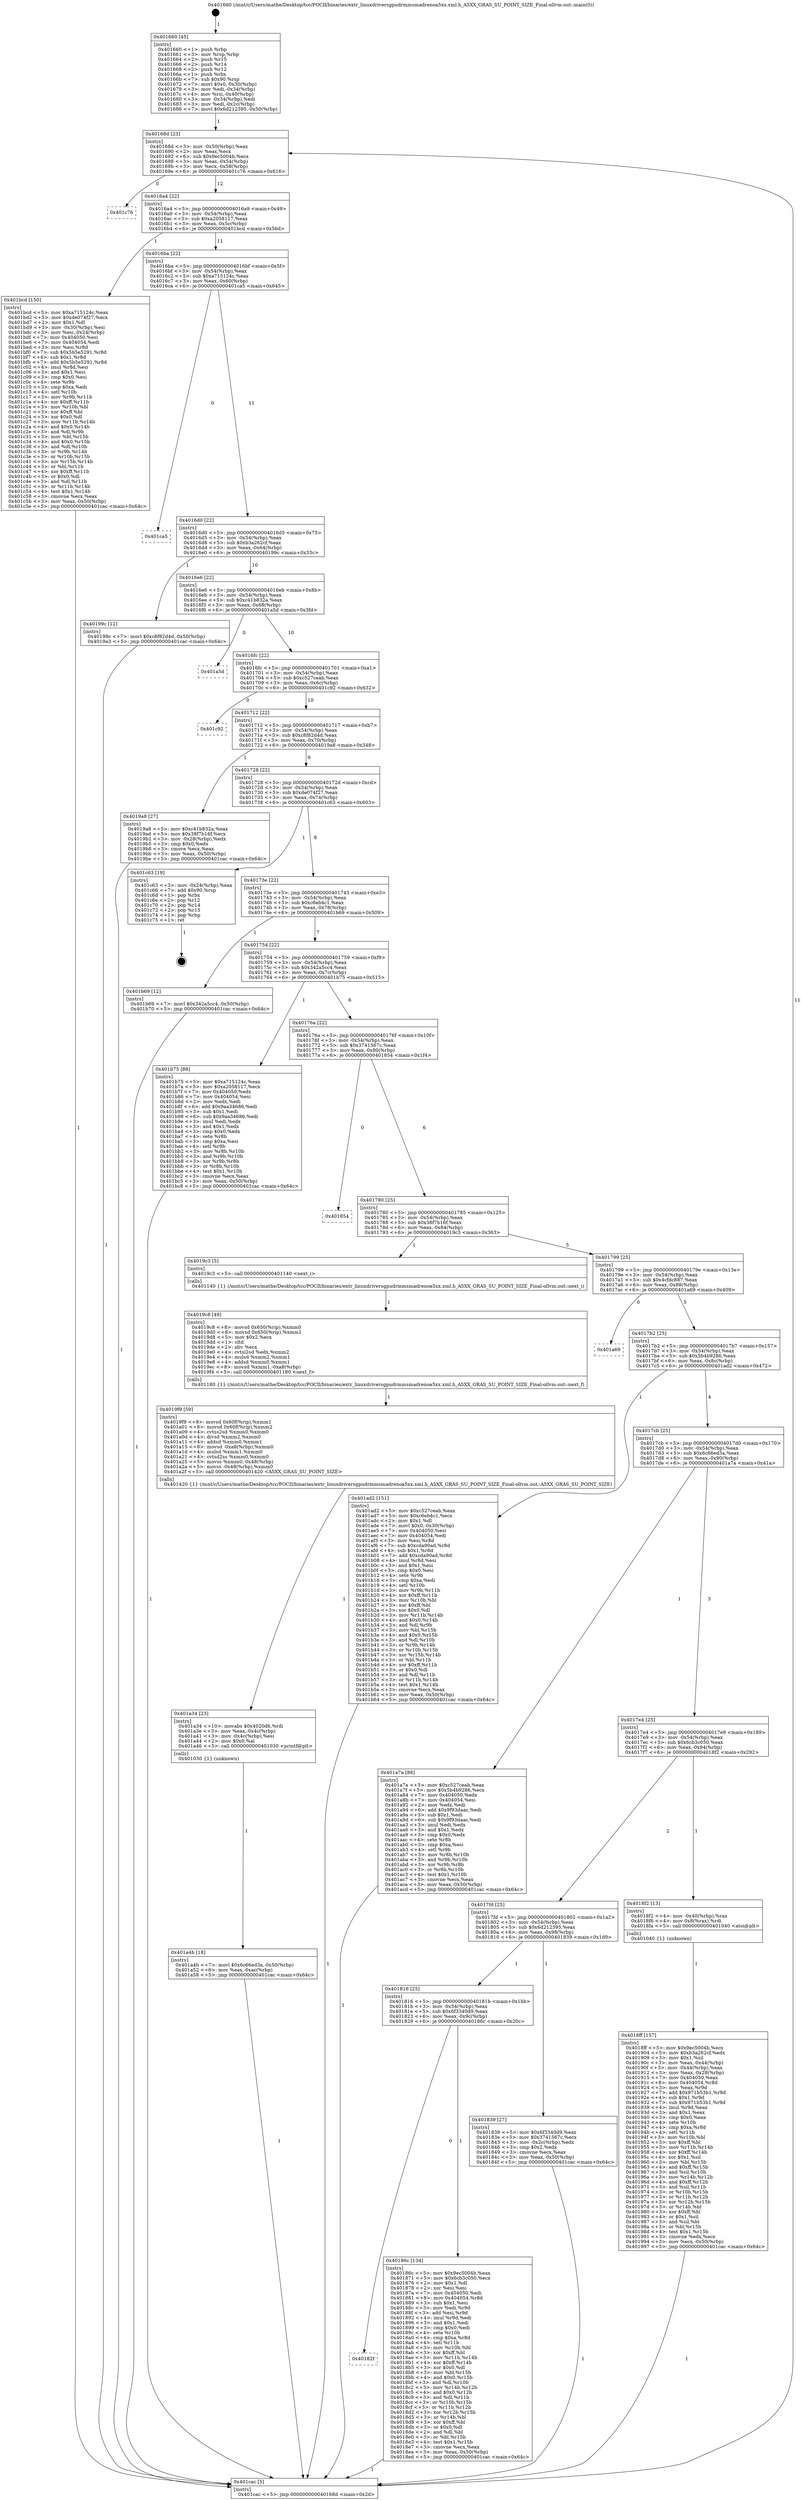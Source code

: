 digraph "0x401660" {
  label = "0x401660 (/mnt/c/Users/mathe/Desktop/tcc/POCII/binaries/extr_linuxdriversgpudrmmsmadrenoa5xx.xml.h_A5XX_GRAS_SU_POINT_SIZE_Final-ollvm.out::main(0))"
  labelloc = "t"
  node[shape=record]

  Entry [label="",width=0.3,height=0.3,shape=circle,fillcolor=black,style=filled]
  "0x40168d" [label="{
     0x40168d [23]\l
     | [instrs]\l
     &nbsp;&nbsp;0x40168d \<+3\>: mov -0x50(%rbp),%eax\l
     &nbsp;&nbsp;0x401690 \<+2\>: mov %eax,%ecx\l
     &nbsp;&nbsp;0x401692 \<+6\>: sub $0x9ec5004b,%ecx\l
     &nbsp;&nbsp;0x401698 \<+3\>: mov %eax,-0x54(%rbp)\l
     &nbsp;&nbsp;0x40169b \<+3\>: mov %ecx,-0x58(%rbp)\l
     &nbsp;&nbsp;0x40169e \<+6\>: je 0000000000401c76 \<main+0x616\>\l
  }"]
  "0x401c76" [label="{
     0x401c76\l
  }", style=dashed]
  "0x4016a4" [label="{
     0x4016a4 [22]\l
     | [instrs]\l
     &nbsp;&nbsp;0x4016a4 \<+5\>: jmp 00000000004016a9 \<main+0x49\>\l
     &nbsp;&nbsp;0x4016a9 \<+3\>: mov -0x54(%rbp),%eax\l
     &nbsp;&nbsp;0x4016ac \<+5\>: sub $0xa2058117,%eax\l
     &nbsp;&nbsp;0x4016b1 \<+3\>: mov %eax,-0x5c(%rbp)\l
     &nbsp;&nbsp;0x4016b4 \<+6\>: je 0000000000401bcd \<main+0x56d\>\l
  }"]
  Exit [label="",width=0.3,height=0.3,shape=circle,fillcolor=black,style=filled,peripheries=2]
  "0x401bcd" [label="{
     0x401bcd [150]\l
     | [instrs]\l
     &nbsp;&nbsp;0x401bcd \<+5\>: mov $0xa715124c,%eax\l
     &nbsp;&nbsp;0x401bd2 \<+5\>: mov $0xde074f27,%ecx\l
     &nbsp;&nbsp;0x401bd7 \<+2\>: mov $0x1,%dl\l
     &nbsp;&nbsp;0x401bd9 \<+3\>: mov -0x30(%rbp),%esi\l
     &nbsp;&nbsp;0x401bdc \<+3\>: mov %esi,-0x24(%rbp)\l
     &nbsp;&nbsp;0x401bdf \<+7\>: mov 0x404050,%esi\l
     &nbsp;&nbsp;0x401be6 \<+7\>: mov 0x404054,%edi\l
     &nbsp;&nbsp;0x401bed \<+3\>: mov %esi,%r8d\l
     &nbsp;&nbsp;0x401bf0 \<+7\>: sub $0x5b5e5291,%r8d\l
     &nbsp;&nbsp;0x401bf7 \<+4\>: sub $0x1,%r8d\l
     &nbsp;&nbsp;0x401bfb \<+7\>: add $0x5b5e5291,%r8d\l
     &nbsp;&nbsp;0x401c02 \<+4\>: imul %r8d,%esi\l
     &nbsp;&nbsp;0x401c06 \<+3\>: and $0x1,%esi\l
     &nbsp;&nbsp;0x401c09 \<+3\>: cmp $0x0,%esi\l
     &nbsp;&nbsp;0x401c0c \<+4\>: sete %r9b\l
     &nbsp;&nbsp;0x401c10 \<+3\>: cmp $0xa,%edi\l
     &nbsp;&nbsp;0x401c13 \<+4\>: setl %r10b\l
     &nbsp;&nbsp;0x401c17 \<+3\>: mov %r9b,%r11b\l
     &nbsp;&nbsp;0x401c1a \<+4\>: xor $0xff,%r11b\l
     &nbsp;&nbsp;0x401c1e \<+3\>: mov %r10b,%bl\l
     &nbsp;&nbsp;0x401c21 \<+3\>: xor $0xff,%bl\l
     &nbsp;&nbsp;0x401c24 \<+3\>: xor $0x0,%dl\l
     &nbsp;&nbsp;0x401c27 \<+3\>: mov %r11b,%r14b\l
     &nbsp;&nbsp;0x401c2a \<+4\>: and $0x0,%r14b\l
     &nbsp;&nbsp;0x401c2e \<+3\>: and %dl,%r9b\l
     &nbsp;&nbsp;0x401c31 \<+3\>: mov %bl,%r15b\l
     &nbsp;&nbsp;0x401c34 \<+4\>: and $0x0,%r15b\l
     &nbsp;&nbsp;0x401c38 \<+3\>: and %dl,%r10b\l
     &nbsp;&nbsp;0x401c3b \<+3\>: or %r9b,%r14b\l
     &nbsp;&nbsp;0x401c3e \<+3\>: or %r10b,%r15b\l
     &nbsp;&nbsp;0x401c41 \<+3\>: xor %r15b,%r14b\l
     &nbsp;&nbsp;0x401c44 \<+3\>: or %bl,%r11b\l
     &nbsp;&nbsp;0x401c47 \<+4\>: xor $0xff,%r11b\l
     &nbsp;&nbsp;0x401c4b \<+3\>: or $0x0,%dl\l
     &nbsp;&nbsp;0x401c4e \<+3\>: and %dl,%r11b\l
     &nbsp;&nbsp;0x401c51 \<+3\>: or %r11b,%r14b\l
     &nbsp;&nbsp;0x401c54 \<+4\>: test $0x1,%r14b\l
     &nbsp;&nbsp;0x401c58 \<+3\>: cmovne %ecx,%eax\l
     &nbsp;&nbsp;0x401c5b \<+3\>: mov %eax,-0x50(%rbp)\l
     &nbsp;&nbsp;0x401c5e \<+5\>: jmp 0000000000401cac \<main+0x64c\>\l
  }"]
  "0x4016ba" [label="{
     0x4016ba [22]\l
     | [instrs]\l
     &nbsp;&nbsp;0x4016ba \<+5\>: jmp 00000000004016bf \<main+0x5f\>\l
     &nbsp;&nbsp;0x4016bf \<+3\>: mov -0x54(%rbp),%eax\l
     &nbsp;&nbsp;0x4016c2 \<+5\>: sub $0xa715124c,%eax\l
     &nbsp;&nbsp;0x4016c7 \<+3\>: mov %eax,-0x60(%rbp)\l
     &nbsp;&nbsp;0x4016ca \<+6\>: je 0000000000401ca5 \<main+0x645\>\l
  }"]
  "0x401a4b" [label="{
     0x401a4b [18]\l
     | [instrs]\l
     &nbsp;&nbsp;0x401a4b \<+7\>: movl $0x6c66ed3a,-0x50(%rbp)\l
     &nbsp;&nbsp;0x401a52 \<+6\>: mov %eax,-0xac(%rbp)\l
     &nbsp;&nbsp;0x401a58 \<+5\>: jmp 0000000000401cac \<main+0x64c\>\l
  }"]
  "0x401ca5" [label="{
     0x401ca5\l
  }", style=dashed]
  "0x4016d0" [label="{
     0x4016d0 [22]\l
     | [instrs]\l
     &nbsp;&nbsp;0x4016d0 \<+5\>: jmp 00000000004016d5 \<main+0x75\>\l
     &nbsp;&nbsp;0x4016d5 \<+3\>: mov -0x54(%rbp),%eax\l
     &nbsp;&nbsp;0x4016d8 \<+5\>: sub $0xb3a262cf,%eax\l
     &nbsp;&nbsp;0x4016dd \<+3\>: mov %eax,-0x64(%rbp)\l
     &nbsp;&nbsp;0x4016e0 \<+6\>: je 000000000040199c \<main+0x33c\>\l
  }"]
  "0x401a34" [label="{
     0x401a34 [23]\l
     | [instrs]\l
     &nbsp;&nbsp;0x401a34 \<+10\>: movabs $0x4020d6,%rdi\l
     &nbsp;&nbsp;0x401a3e \<+3\>: mov %eax,-0x4c(%rbp)\l
     &nbsp;&nbsp;0x401a41 \<+3\>: mov -0x4c(%rbp),%esi\l
     &nbsp;&nbsp;0x401a44 \<+2\>: mov $0x0,%al\l
     &nbsp;&nbsp;0x401a46 \<+5\>: call 0000000000401030 \<printf@plt\>\l
     | [calls]\l
     &nbsp;&nbsp;0x401030 \{1\} (unknown)\l
  }"]
  "0x40199c" [label="{
     0x40199c [12]\l
     | [instrs]\l
     &nbsp;&nbsp;0x40199c \<+7\>: movl $0xc8f82d4d,-0x50(%rbp)\l
     &nbsp;&nbsp;0x4019a3 \<+5\>: jmp 0000000000401cac \<main+0x64c\>\l
  }"]
  "0x4016e6" [label="{
     0x4016e6 [22]\l
     | [instrs]\l
     &nbsp;&nbsp;0x4016e6 \<+5\>: jmp 00000000004016eb \<main+0x8b\>\l
     &nbsp;&nbsp;0x4016eb \<+3\>: mov -0x54(%rbp),%eax\l
     &nbsp;&nbsp;0x4016ee \<+5\>: sub $0xc41b832a,%eax\l
     &nbsp;&nbsp;0x4016f3 \<+3\>: mov %eax,-0x68(%rbp)\l
     &nbsp;&nbsp;0x4016f6 \<+6\>: je 0000000000401a5d \<main+0x3fd\>\l
  }"]
  "0x4019f9" [label="{
     0x4019f9 [59]\l
     | [instrs]\l
     &nbsp;&nbsp;0x4019f9 \<+8\>: movsd 0x60f(%rip),%xmm1\l
     &nbsp;&nbsp;0x401a01 \<+8\>: movsd 0x60f(%rip),%xmm2\l
     &nbsp;&nbsp;0x401a09 \<+4\>: cvtss2sd %xmm0,%xmm0\l
     &nbsp;&nbsp;0x401a0d \<+4\>: divsd %xmm2,%xmm0\l
     &nbsp;&nbsp;0x401a11 \<+4\>: addsd %xmm0,%xmm1\l
     &nbsp;&nbsp;0x401a15 \<+8\>: movsd -0xa8(%rbp),%xmm0\l
     &nbsp;&nbsp;0x401a1d \<+4\>: mulsd %xmm1,%xmm0\l
     &nbsp;&nbsp;0x401a21 \<+4\>: cvtsd2ss %xmm0,%xmm0\l
     &nbsp;&nbsp;0x401a25 \<+5\>: movss %xmm0,-0x48(%rbp)\l
     &nbsp;&nbsp;0x401a2a \<+5\>: movss -0x48(%rbp),%xmm0\l
     &nbsp;&nbsp;0x401a2f \<+5\>: call 0000000000401420 \<A5XX_GRAS_SU_POINT_SIZE\>\l
     | [calls]\l
     &nbsp;&nbsp;0x401420 \{1\} (/mnt/c/Users/mathe/Desktop/tcc/POCII/binaries/extr_linuxdriversgpudrmmsmadrenoa5xx.xml.h_A5XX_GRAS_SU_POINT_SIZE_Final-ollvm.out::A5XX_GRAS_SU_POINT_SIZE)\l
  }"]
  "0x401a5d" [label="{
     0x401a5d\l
  }", style=dashed]
  "0x4016fc" [label="{
     0x4016fc [22]\l
     | [instrs]\l
     &nbsp;&nbsp;0x4016fc \<+5\>: jmp 0000000000401701 \<main+0xa1\>\l
     &nbsp;&nbsp;0x401701 \<+3\>: mov -0x54(%rbp),%eax\l
     &nbsp;&nbsp;0x401704 \<+5\>: sub $0xc527ceab,%eax\l
     &nbsp;&nbsp;0x401709 \<+3\>: mov %eax,-0x6c(%rbp)\l
     &nbsp;&nbsp;0x40170c \<+6\>: je 0000000000401c92 \<main+0x632\>\l
  }"]
  "0x4019c8" [label="{
     0x4019c8 [49]\l
     | [instrs]\l
     &nbsp;&nbsp;0x4019c8 \<+8\>: movsd 0x650(%rip),%xmm0\l
     &nbsp;&nbsp;0x4019d0 \<+8\>: movsd 0x650(%rip),%xmm1\l
     &nbsp;&nbsp;0x4019d8 \<+5\>: mov $0x2,%ecx\l
     &nbsp;&nbsp;0x4019dd \<+1\>: cltd\l
     &nbsp;&nbsp;0x4019de \<+2\>: idiv %ecx\l
     &nbsp;&nbsp;0x4019e0 \<+4\>: cvtsi2sd %edx,%xmm2\l
     &nbsp;&nbsp;0x4019e4 \<+4\>: mulsd %xmm2,%xmm1\l
     &nbsp;&nbsp;0x4019e8 \<+4\>: addsd %xmm0,%xmm1\l
     &nbsp;&nbsp;0x4019ec \<+8\>: movsd %xmm1,-0xa8(%rbp)\l
     &nbsp;&nbsp;0x4019f4 \<+5\>: call 0000000000401180 \<next_f\>\l
     | [calls]\l
     &nbsp;&nbsp;0x401180 \{1\} (/mnt/c/Users/mathe/Desktop/tcc/POCII/binaries/extr_linuxdriversgpudrmmsmadrenoa5xx.xml.h_A5XX_GRAS_SU_POINT_SIZE_Final-ollvm.out::next_f)\l
  }"]
  "0x401c92" [label="{
     0x401c92\l
  }", style=dashed]
  "0x401712" [label="{
     0x401712 [22]\l
     | [instrs]\l
     &nbsp;&nbsp;0x401712 \<+5\>: jmp 0000000000401717 \<main+0xb7\>\l
     &nbsp;&nbsp;0x401717 \<+3\>: mov -0x54(%rbp),%eax\l
     &nbsp;&nbsp;0x40171a \<+5\>: sub $0xc8f82d4d,%eax\l
     &nbsp;&nbsp;0x40171f \<+3\>: mov %eax,-0x70(%rbp)\l
     &nbsp;&nbsp;0x401722 \<+6\>: je 00000000004019a8 \<main+0x348\>\l
  }"]
  "0x4018ff" [label="{
     0x4018ff [157]\l
     | [instrs]\l
     &nbsp;&nbsp;0x4018ff \<+5\>: mov $0x9ec5004b,%ecx\l
     &nbsp;&nbsp;0x401904 \<+5\>: mov $0xb3a262cf,%edx\l
     &nbsp;&nbsp;0x401909 \<+3\>: mov $0x1,%sil\l
     &nbsp;&nbsp;0x40190c \<+3\>: mov %eax,-0x44(%rbp)\l
     &nbsp;&nbsp;0x40190f \<+3\>: mov -0x44(%rbp),%eax\l
     &nbsp;&nbsp;0x401912 \<+3\>: mov %eax,-0x28(%rbp)\l
     &nbsp;&nbsp;0x401915 \<+7\>: mov 0x404050,%eax\l
     &nbsp;&nbsp;0x40191c \<+8\>: mov 0x404054,%r8d\l
     &nbsp;&nbsp;0x401924 \<+3\>: mov %eax,%r9d\l
     &nbsp;&nbsp;0x401927 \<+7\>: add $0x971b53b1,%r9d\l
     &nbsp;&nbsp;0x40192e \<+4\>: sub $0x1,%r9d\l
     &nbsp;&nbsp;0x401932 \<+7\>: sub $0x971b53b1,%r9d\l
     &nbsp;&nbsp;0x401939 \<+4\>: imul %r9d,%eax\l
     &nbsp;&nbsp;0x40193d \<+3\>: and $0x1,%eax\l
     &nbsp;&nbsp;0x401940 \<+3\>: cmp $0x0,%eax\l
     &nbsp;&nbsp;0x401943 \<+4\>: sete %r10b\l
     &nbsp;&nbsp;0x401947 \<+4\>: cmp $0xa,%r8d\l
     &nbsp;&nbsp;0x40194b \<+4\>: setl %r11b\l
     &nbsp;&nbsp;0x40194f \<+3\>: mov %r10b,%bl\l
     &nbsp;&nbsp;0x401952 \<+3\>: xor $0xff,%bl\l
     &nbsp;&nbsp;0x401955 \<+3\>: mov %r11b,%r14b\l
     &nbsp;&nbsp;0x401958 \<+4\>: xor $0xff,%r14b\l
     &nbsp;&nbsp;0x40195c \<+4\>: xor $0x1,%sil\l
     &nbsp;&nbsp;0x401960 \<+3\>: mov %bl,%r15b\l
     &nbsp;&nbsp;0x401963 \<+4\>: and $0xff,%r15b\l
     &nbsp;&nbsp;0x401967 \<+3\>: and %sil,%r10b\l
     &nbsp;&nbsp;0x40196a \<+3\>: mov %r14b,%r12b\l
     &nbsp;&nbsp;0x40196d \<+4\>: and $0xff,%r12b\l
     &nbsp;&nbsp;0x401971 \<+3\>: and %sil,%r11b\l
     &nbsp;&nbsp;0x401974 \<+3\>: or %r10b,%r15b\l
     &nbsp;&nbsp;0x401977 \<+3\>: or %r11b,%r12b\l
     &nbsp;&nbsp;0x40197a \<+3\>: xor %r12b,%r15b\l
     &nbsp;&nbsp;0x40197d \<+3\>: or %r14b,%bl\l
     &nbsp;&nbsp;0x401980 \<+3\>: xor $0xff,%bl\l
     &nbsp;&nbsp;0x401983 \<+4\>: or $0x1,%sil\l
     &nbsp;&nbsp;0x401987 \<+3\>: and %sil,%bl\l
     &nbsp;&nbsp;0x40198a \<+3\>: or %bl,%r15b\l
     &nbsp;&nbsp;0x40198d \<+4\>: test $0x1,%r15b\l
     &nbsp;&nbsp;0x401991 \<+3\>: cmovne %edx,%ecx\l
     &nbsp;&nbsp;0x401994 \<+3\>: mov %ecx,-0x50(%rbp)\l
     &nbsp;&nbsp;0x401997 \<+5\>: jmp 0000000000401cac \<main+0x64c\>\l
  }"]
  "0x4019a8" [label="{
     0x4019a8 [27]\l
     | [instrs]\l
     &nbsp;&nbsp;0x4019a8 \<+5\>: mov $0xc41b832a,%eax\l
     &nbsp;&nbsp;0x4019ad \<+5\>: mov $0x38f7b16f,%ecx\l
     &nbsp;&nbsp;0x4019b2 \<+3\>: mov -0x28(%rbp),%edx\l
     &nbsp;&nbsp;0x4019b5 \<+3\>: cmp $0x0,%edx\l
     &nbsp;&nbsp;0x4019b8 \<+3\>: cmove %ecx,%eax\l
     &nbsp;&nbsp;0x4019bb \<+3\>: mov %eax,-0x50(%rbp)\l
     &nbsp;&nbsp;0x4019be \<+5\>: jmp 0000000000401cac \<main+0x64c\>\l
  }"]
  "0x401728" [label="{
     0x401728 [22]\l
     | [instrs]\l
     &nbsp;&nbsp;0x401728 \<+5\>: jmp 000000000040172d \<main+0xcd\>\l
     &nbsp;&nbsp;0x40172d \<+3\>: mov -0x54(%rbp),%eax\l
     &nbsp;&nbsp;0x401730 \<+5\>: sub $0xde074f27,%eax\l
     &nbsp;&nbsp;0x401735 \<+3\>: mov %eax,-0x74(%rbp)\l
     &nbsp;&nbsp;0x401738 \<+6\>: je 0000000000401c63 \<main+0x603\>\l
  }"]
  "0x40182f" [label="{
     0x40182f\l
  }", style=dashed]
  "0x401c63" [label="{
     0x401c63 [19]\l
     | [instrs]\l
     &nbsp;&nbsp;0x401c63 \<+3\>: mov -0x24(%rbp),%eax\l
     &nbsp;&nbsp;0x401c66 \<+7\>: add $0x90,%rsp\l
     &nbsp;&nbsp;0x401c6d \<+1\>: pop %rbx\l
     &nbsp;&nbsp;0x401c6e \<+2\>: pop %r12\l
     &nbsp;&nbsp;0x401c70 \<+2\>: pop %r14\l
     &nbsp;&nbsp;0x401c72 \<+2\>: pop %r15\l
     &nbsp;&nbsp;0x401c74 \<+1\>: pop %rbp\l
     &nbsp;&nbsp;0x401c75 \<+1\>: ret\l
  }"]
  "0x40173e" [label="{
     0x40173e [22]\l
     | [instrs]\l
     &nbsp;&nbsp;0x40173e \<+5\>: jmp 0000000000401743 \<main+0xe3\>\l
     &nbsp;&nbsp;0x401743 \<+3\>: mov -0x54(%rbp),%eax\l
     &nbsp;&nbsp;0x401746 \<+5\>: sub $0xc6eb4c1,%eax\l
     &nbsp;&nbsp;0x40174b \<+3\>: mov %eax,-0x78(%rbp)\l
     &nbsp;&nbsp;0x40174e \<+6\>: je 0000000000401b69 \<main+0x509\>\l
  }"]
  "0x40186c" [label="{
     0x40186c [134]\l
     | [instrs]\l
     &nbsp;&nbsp;0x40186c \<+5\>: mov $0x9ec5004b,%eax\l
     &nbsp;&nbsp;0x401871 \<+5\>: mov $0x6cb3c050,%ecx\l
     &nbsp;&nbsp;0x401876 \<+2\>: mov $0x1,%dl\l
     &nbsp;&nbsp;0x401878 \<+2\>: xor %esi,%esi\l
     &nbsp;&nbsp;0x40187a \<+7\>: mov 0x404050,%edi\l
     &nbsp;&nbsp;0x401881 \<+8\>: mov 0x404054,%r8d\l
     &nbsp;&nbsp;0x401889 \<+3\>: sub $0x1,%esi\l
     &nbsp;&nbsp;0x40188c \<+3\>: mov %edi,%r9d\l
     &nbsp;&nbsp;0x40188f \<+3\>: add %esi,%r9d\l
     &nbsp;&nbsp;0x401892 \<+4\>: imul %r9d,%edi\l
     &nbsp;&nbsp;0x401896 \<+3\>: and $0x1,%edi\l
     &nbsp;&nbsp;0x401899 \<+3\>: cmp $0x0,%edi\l
     &nbsp;&nbsp;0x40189c \<+4\>: sete %r10b\l
     &nbsp;&nbsp;0x4018a0 \<+4\>: cmp $0xa,%r8d\l
     &nbsp;&nbsp;0x4018a4 \<+4\>: setl %r11b\l
     &nbsp;&nbsp;0x4018a8 \<+3\>: mov %r10b,%bl\l
     &nbsp;&nbsp;0x4018ab \<+3\>: xor $0xff,%bl\l
     &nbsp;&nbsp;0x4018ae \<+3\>: mov %r11b,%r14b\l
     &nbsp;&nbsp;0x4018b1 \<+4\>: xor $0xff,%r14b\l
     &nbsp;&nbsp;0x4018b5 \<+3\>: xor $0x0,%dl\l
     &nbsp;&nbsp;0x4018b8 \<+3\>: mov %bl,%r15b\l
     &nbsp;&nbsp;0x4018bb \<+4\>: and $0x0,%r15b\l
     &nbsp;&nbsp;0x4018bf \<+3\>: and %dl,%r10b\l
     &nbsp;&nbsp;0x4018c2 \<+3\>: mov %r14b,%r12b\l
     &nbsp;&nbsp;0x4018c5 \<+4\>: and $0x0,%r12b\l
     &nbsp;&nbsp;0x4018c9 \<+3\>: and %dl,%r11b\l
     &nbsp;&nbsp;0x4018cc \<+3\>: or %r10b,%r15b\l
     &nbsp;&nbsp;0x4018cf \<+3\>: or %r11b,%r12b\l
     &nbsp;&nbsp;0x4018d2 \<+3\>: xor %r12b,%r15b\l
     &nbsp;&nbsp;0x4018d5 \<+3\>: or %r14b,%bl\l
     &nbsp;&nbsp;0x4018d8 \<+3\>: xor $0xff,%bl\l
     &nbsp;&nbsp;0x4018db \<+3\>: or $0x0,%dl\l
     &nbsp;&nbsp;0x4018de \<+2\>: and %dl,%bl\l
     &nbsp;&nbsp;0x4018e0 \<+3\>: or %bl,%r15b\l
     &nbsp;&nbsp;0x4018e3 \<+4\>: test $0x1,%r15b\l
     &nbsp;&nbsp;0x4018e7 \<+3\>: cmovne %ecx,%eax\l
     &nbsp;&nbsp;0x4018ea \<+3\>: mov %eax,-0x50(%rbp)\l
     &nbsp;&nbsp;0x4018ed \<+5\>: jmp 0000000000401cac \<main+0x64c\>\l
  }"]
  "0x401b69" [label="{
     0x401b69 [12]\l
     | [instrs]\l
     &nbsp;&nbsp;0x401b69 \<+7\>: movl $0x342a5cc4,-0x50(%rbp)\l
     &nbsp;&nbsp;0x401b70 \<+5\>: jmp 0000000000401cac \<main+0x64c\>\l
  }"]
  "0x401754" [label="{
     0x401754 [22]\l
     | [instrs]\l
     &nbsp;&nbsp;0x401754 \<+5\>: jmp 0000000000401759 \<main+0xf9\>\l
     &nbsp;&nbsp;0x401759 \<+3\>: mov -0x54(%rbp),%eax\l
     &nbsp;&nbsp;0x40175c \<+5\>: sub $0x342a5cc4,%eax\l
     &nbsp;&nbsp;0x401761 \<+3\>: mov %eax,-0x7c(%rbp)\l
     &nbsp;&nbsp;0x401764 \<+6\>: je 0000000000401b75 \<main+0x515\>\l
  }"]
  "0x401660" [label="{
     0x401660 [45]\l
     | [instrs]\l
     &nbsp;&nbsp;0x401660 \<+1\>: push %rbp\l
     &nbsp;&nbsp;0x401661 \<+3\>: mov %rsp,%rbp\l
     &nbsp;&nbsp;0x401664 \<+2\>: push %r15\l
     &nbsp;&nbsp;0x401666 \<+2\>: push %r14\l
     &nbsp;&nbsp;0x401668 \<+2\>: push %r12\l
     &nbsp;&nbsp;0x40166a \<+1\>: push %rbx\l
     &nbsp;&nbsp;0x40166b \<+7\>: sub $0x90,%rsp\l
     &nbsp;&nbsp;0x401672 \<+7\>: movl $0x0,-0x30(%rbp)\l
     &nbsp;&nbsp;0x401679 \<+3\>: mov %edi,-0x34(%rbp)\l
     &nbsp;&nbsp;0x40167c \<+4\>: mov %rsi,-0x40(%rbp)\l
     &nbsp;&nbsp;0x401680 \<+3\>: mov -0x34(%rbp),%edi\l
     &nbsp;&nbsp;0x401683 \<+3\>: mov %edi,-0x2c(%rbp)\l
     &nbsp;&nbsp;0x401686 \<+7\>: movl $0x6d212395,-0x50(%rbp)\l
  }"]
  "0x401b75" [label="{
     0x401b75 [88]\l
     | [instrs]\l
     &nbsp;&nbsp;0x401b75 \<+5\>: mov $0xa715124c,%eax\l
     &nbsp;&nbsp;0x401b7a \<+5\>: mov $0xa2058117,%ecx\l
     &nbsp;&nbsp;0x401b7f \<+7\>: mov 0x404050,%edx\l
     &nbsp;&nbsp;0x401b86 \<+7\>: mov 0x404054,%esi\l
     &nbsp;&nbsp;0x401b8d \<+2\>: mov %edx,%edi\l
     &nbsp;&nbsp;0x401b8f \<+6\>: add $0x9aa34686,%edi\l
     &nbsp;&nbsp;0x401b95 \<+3\>: sub $0x1,%edi\l
     &nbsp;&nbsp;0x401b98 \<+6\>: sub $0x9aa34686,%edi\l
     &nbsp;&nbsp;0x401b9e \<+3\>: imul %edi,%edx\l
     &nbsp;&nbsp;0x401ba1 \<+3\>: and $0x1,%edx\l
     &nbsp;&nbsp;0x401ba4 \<+3\>: cmp $0x0,%edx\l
     &nbsp;&nbsp;0x401ba7 \<+4\>: sete %r8b\l
     &nbsp;&nbsp;0x401bab \<+3\>: cmp $0xa,%esi\l
     &nbsp;&nbsp;0x401bae \<+4\>: setl %r9b\l
     &nbsp;&nbsp;0x401bb2 \<+3\>: mov %r8b,%r10b\l
     &nbsp;&nbsp;0x401bb5 \<+3\>: and %r9b,%r10b\l
     &nbsp;&nbsp;0x401bb8 \<+3\>: xor %r9b,%r8b\l
     &nbsp;&nbsp;0x401bbb \<+3\>: or %r8b,%r10b\l
     &nbsp;&nbsp;0x401bbe \<+4\>: test $0x1,%r10b\l
     &nbsp;&nbsp;0x401bc2 \<+3\>: cmovne %ecx,%eax\l
     &nbsp;&nbsp;0x401bc5 \<+3\>: mov %eax,-0x50(%rbp)\l
     &nbsp;&nbsp;0x401bc8 \<+5\>: jmp 0000000000401cac \<main+0x64c\>\l
  }"]
  "0x40176a" [label="{
     0x40176a [22]\l
     | [instrs]\l
     &nbsp;&nbsp;0x40176a \<+5\>: jmp 000000000040176f \<main+0x10f\>\l
     &nbsp;&nbsp;0x40176f \<+3\>: mov -0x54(%rbp),%eax\l
     &nbsp;&nbsp;0x401772 \<+5\>: sub $0x3741567c,%eax\l
     &nbsp;&nbsp;0x401777 \<+3\>: mov %eax,-0x80(%rbp)\l
     &nbsp;&nbsp;0x40177a \<+6\>: je 0000000000401854 \<main+0x1f4\>\l
  }"]
  "0x401cac" [label="{
     0x401cac [5]\l
     | [instrs]\l
     &nbsp;&nbsp;0x401cac \<+5\>: jmp 000000000040168d \<main+0x2d\>\l
  }"]
  "0x401854" [label="{
     0x401854\l
  }", style=dashed]
  "0x401780" [label="{
     0x401780 [25]\l
     | [instrs]\l
     &nbsp;&nbsp;0x401780 \<+5\>: jmp 0000000000401785 \<main+0x125\>\l
     &nbsp;&nbsp;0x401785 \<+3\>: mov -0x54(%rbp),%eax\l
     &nbsp;&nbsp;0x401788 \<+5\>: sub $0x38f7b16f,%eax\l
     &nbsp;&nbsp;0x40178d \<+6\>: mov %eax,-0x84(%rbp)\l
     &nbsp;&nbsp;0x401793 \<+6\>: je 00000000004019c3 \<main+0x363\>\l
  }"]
  "0x401816" [label="{
     0x401816 [25]\l
     | [instrs]\l
     &nbsp;&nbsp;0x401816 \<+5\>: jmp 000000000040181b \<main+0x1bb\>\l
     &nbsp;&nbsp;0x40181b \<+3\>: mov -0x54(%rbp),%eax\l
     &nbsp;&nbsp;0x40181e \<+5\>: sub $0x6f3340d9,%eax\l
     &nbsp;&nbsp;0x401823 \<+6\>: mov %eax,-0x9c(%rbp)\l
     &nbsp;&nbsp;0x401829 \<+6\>: je 000000000040186c \<main+0x20c\>\l
  }"]
  "0x4019c3" [label="{
     0x4019c3 [5]\l
     | [instrs]\l
     &nbsp;&nbsp;0x4019c3 \<+5\>: call 0000000000401140 \<next_i\>\l
     | [calls]\l
     &nbsp;&nbsp;0x401140 \{1\} (/mnt/c/Users/mathe/Desktop/tcc/POCII/binaries/extr_linuxdriversgpudrmmsmadrenoa5xx.xml.h_A5XX_GRAS_SU_POINT_SIZE_Final-ollvm.out::next_i)\l
  }"]
  "0x401799" [label="{
     0x401799 [25]\l
     | [instrs]\l
     &nbsp;&nbsp;0x401799 \<+5\>: jmp 000000000040179e \<main+0x13e\>\l
     &nbsp;&nbsp;0x40179e \<+3\>: mov -0x54(%rbp),%eax\l
     &nbsp;&nbsp;0x4017a1 \<+5\>: sub $0x4cfdc887,%eax\l
     &nbsp;&nbsp;0x4017a6 \<+6\>: mov %eax,-0x88(%rbp)\l
     &nbsp;&nbsp;0x4017ac \<+6\>: je 0000000000401a69 \<main+0x409\>\l
  }"]
  "0x401839" [label="{
     0x401839 [27]\l
     | [instrs]\l
     &nbsp;&nbsp;0x401839 \<+5\>: mov $0x6f3340d9,%eax\l
     &nbsp;&nbsp;0x40183e \<+5\>: mov $0x3741567c,%ecx\l
     &nbsp;&nbsp;0x401843 \<+3\>: mov -0x2c(%rbp),%edx\l
     &nbsp;&nbsp;0x401846 \<+3\>: cmp $0x2,%edx\l
     &nbsp;&nbsp;0x401849 \<+3\>: cmovne %ecx,%eax\l
     &nbsp;&nbsp;0x40184c \<+3\>: mov %eax,-0x50(%rbp)\l
     &nbsp;&nbsp;0x40184f \<+5\>: jmp 0000000000401cac \<main+0x64c\>\l
  }"]
  "0x401a69" [label="{
     0x401a69\l
  }", style=dashed]
  "0x4017b2" [label="{
     0x4017b2 [25]\l
     | [instrs]\l
     &nbsp;&nbsp;0x4017b2 \<+5\>: jmp 00000000004017b7 \<main+0x157\>\l
     &nbsp;&nbsp;0x4017b7 \<+3\>: mov -0x54(%rbp),%eax\l
     &nbsp;&nbsp;0x4017ba \<+5\>: sub $0x5b4b9286,%eax\l
     &nbsp;&nbsp;0x4017bf \<+6\>: mov %eax,-0x8c(%rbp)\l
     &nbsp;&nbsp;0x4017c5 \<+6\>: je 0000000000401ad2 \<main+0x472\>\l
  }"]
  "0x4017fd" [label="{
     0x4017fd [25]\l
     | [instrs]\l
     &nbsp;&nbsp;0x4017fd \<+5\>: jmp 0000000000401802 \<main+0x1a2\>\l
     &nbsp;&nbsp;0x401802 \<+3\>: mov -0x54(%rbp),%eax\l
     &nbsp;&nbsp;0x401805 \<+5\>: sub $0x6d212395,%eax\l
     &nbsp;&nbsp;0x40180a \<+6\>: mov %eax,-0x98(%rbp)\l
     &nbsp;&nbsp;0x401810 \<+6\>: je 0000000000401839 \<main+0x1d9\>\l
  }"]
  "0x401ad2" [label="{
     0x401ad2 [151]\l
     | [instrs]\l
     &nbsp;&nbsp;0x401ad2 \<+5\>: mov $0xc527ceab,%eax\l
     &nbsp;&nbsp;0x401ad7 \<+5\>: mov $0xc6eb4c1,%ecx\l
     &nbsp;&nbsp;0x401adc \<+2\>: mov $0x1,%dl\l
     &nbsp;&nbsp;0x401ade \<+7\>: movl $0x0,-0x30(%rbp)\l
     &nbsp;&nbsp;0x401ae5 \<+7\>: mov 0x404050,%esi\l
     &nbsp;&nbsp;0x401aec \<+7\>: mov 0x404054,%edi\l
     &nbsp;&nbsp;0x401af3 \<+3\>: mov %esi,%r8d\l
     &nbsp;&nbsp;0x401af6 \<+7\>: sub $0xcda90ad,%r8d\l
     &nbsp;&nbsp;0x401afd \<+4\>: sub $0x1,%r8d\l
     &nbsp;&nbsp;0x401b01 \<+7\>: add $0xcda90ad,%r8d\l
     &nbsp;&nbsp;0x401b08 \<+4\>: imul %r8d,%esi\l
     &nbsp;&nbsp;0x401b0c \<+3\>: and $0x1,%esi\l
     &nbsp;&nbsp;0x401b0f \<+3\>: cmp $0x0,%esi\l
     &nbsp;&nbsp;0x401b12 \<+4\>: sete %r9b\l
     &nbsp;&nbsp;0x401b16 \<+3\>: cmp $0xa,%edi\l
     &nbsp;&nbsp;0x401b19 \<+4\>: setl %r10b\l
     &nbsp;&nbsp;0x401b1d \<+3\>: mov %r9b,%r11b\l
     &nbsp;&nbsp;0x401b20 \<+4\>: xor $0xff,%r11b\l
     &nbsp;&nbsp;0x401b24 \<+3\>: mov %r10b,%bl\l
     &nbsp;&nbsp;0x401b27 \<+3\>: xor $0xff,%bl\l
     &nbsp;&nbsp;0x401b2a \<+3\>: xor $0x0,%dl\l
     &nbsp;&nbsp;0x401b2d \<+3\>: mov %r11b,%r14b\l
     &nbsp;&nbsp;0x401b30 \<+4\>: and $0x0,%r14b\l
     &nbsp;&nbsp;0x401b34 \<+3\>: and %dl,%r9b\l
     &nbsp;&nbsp;0x401b37 \<+3\>: mov %bl,%r15b\l
     &nbsp;&nbsp;0x401b3a \<+4\>: and $0x0,%r15b\l
     &nbsp;&nbsp;0x401b3e \<+3\>: and %dl,%r10b\l
     &nbsp;&nbsp;0x401b41 \<+3\>: or %r9b,%r14b\l
     &nbsp;&nbsp;0x401b44 \<+3\>: or %r10b,%r15b\l
     &nbsp;&nbsp;0x401b47 \<+3\>: xor %r15b,%r14b\l
     &nbsp;&nbsp;0x401b4a \<+3\>: or %bl,%r11b\l
     &nbsp;&nbsp;0x401b4d \<+4\>: xor $0xff,%r11b\l
     &nbsp;&nbsp;0x401b51 \<+3\>: or $0x0,%dl\l
     &nbsp;&nbsp;0x401b54 \<+3\>: and %dl,%r11b\l
     &nbsp;&nbsp;0x401b57 \<+3\>: or %r11b,%r14b\l
     &nbsp;&nbsp;0x401b5a \<+4\>: test $0x1,%r14b\l
     &nbsp;&nbsp;0x401b5e \<+3\>: cmovne %ecx,%eax\l
     &nbsp;&nbsp;0x401b61 \<+3\>: mov %eax,-0x50(%rbp)\l
     &nbsp;&nbsp;0x401b64 \<+5\>: jmp 0000000000401cac \<main+0x64c\>\l
  }"]
  "0x4017cb" [label="{
     0x4017cb [25]\l
     | [instrs]\l
     &nbsp;&nbsp;0x4017cb \<+5\>: jmp 00000000004017d0 \<main+0x170\>\l
     &nbsp;&nbsp;0x4017d0 \<+3\>: mov -0x54(%rbp),%eax\l
     &nbsp;&nbsp;0x4017d3 \<+5\>: sub $0x6c66ed3a,%eax\l
     &nbsp;&nbsp;0x4017d8 \<+6\>: mov %eax,-0x90(%rbp)\l
     &nbsp;&nbsp;0x4017de \<+6\>: je 0000000000401a7a \<main+0x41a\>\l
  }"]
  "0x4018f2" [label="{
     0x4018f2 [13]\l
     | [instrs]\l
     &nbsp;&nbsp;0x4018f2 \<+4\>: mov -0x40(%rbp),%rax\l
     &nbsp;&nbsp;0x4018f6 \<+4\>: mov 0x8(%rax),%rdi\l
     &nbsp;&nbsp;0x4018fa \<+5\>: call 0000000000401040 \<atoi@plt\>\l
     | [calls]\l
     &nbsp;&nbsp;0x401040 \{1\} (unknown)\l
  }"]
  "0x401a7a" [label="{
     0x401a7a [88]\l
     | [instrs]\l
     &nbsp;&nbsp;0x401a7a \<+5\>: mov $0xc527ceab,%eax\l
     &nbsp;&nbsp;0x401a7f \<+5\>: mov $0x5b4b9286,%ecx\l
     &nbsp;&nbsp;0x401a84 \<+7\>: mov 0x404050,%edx\l
     &nbsp;&nbsp;0x401a8b \<+7\>: mov 0x404054,%esi\l
     &nbsp;&nbsp;0x401a92 \<+2\>: mov %edx,%edi\l
     &nbsp;&nbsp;0x401a94 \<+6\>: add $0x9f93daac,%edi\l
     &nbsp;&nbsp;0x401a9a \<+3\>: sub $0x1,%edi\l
     &nbsp;&nbsp;0x401a9d \<+6\>: sub $0x9f93daac,%edi\l
     &nbsp;&nbsp;0x401aa3 \<+3\>: imul %edi,%edx\l
     &nbsp;&nbsp;0x401aa6 \<+3\>: and $0x1,%edx\l
     &nbsp;&nbsp;0x401aa9 \<+3\>: cmp $0x0,%edx\l
     &nbsp;&nbsp;0x401aac \<+4\>: sete %r8b\l
     &nbsp;&nbsp;0x401ab0 \<+3\>: cmp $0xa,%esi\l
     &nbsp;&nbsp;0x401ab3 \<+4\>: setl %r9b\l
     &nbsp;&nbsp;0x401ab7 \<+3\>: mov %r8b,%r10b\l
     &nbsp;&nbsp;0x401aba \<+3\>: and %r9b,%r10b\l
     &nbsp;&nbsp;0x401abd \<+3\>: xor %r9b,%r8b\l
     &nbsp;&nbsp;0x401ac0 \<+3\>: or %r8b,%r10b\l
     &nbsp;&nbsp;0x401ac3 \<+4\>: test $0x1,%r10b\l
     &nbsp;&nbsp;0x401ac7 \<+3\>: cmovne %ecx,%eax\l
     &nbsp;&nbsp;0x401aca \<+3\>: mov %eax,-0x50(%rbp)\l
     &nbsp;&nbsp;0x401acd \<+5\>: jmp 0000000000401cac \<main+0x64c\>\l
  }"]
  "0x4017e4" [label="{
     0x4017e4 [25]\l
     | [instrs]\l
     &nbsp;&nbsp;0x4017e4 \<+5\>: jmp 00000000004017e9 \<main+0x189\>\l
     &nbsp;&nbsp;0x4017e9 \<+3\>: mov -0x54(%rbp),%eax\l
     &nbsp;&nbsp;0x4017ec \<+5\>: sub $0x6cb3c050,%eax\l
     &nbsp;&nbsp;0x4017f1 \<+6\>: mov %eax,-0x94(%rbp)\l
     &nbsp;&nbsp;0x4017f7 \<+6\>: je 00000000004018f2 \<main+0x292\>\l
  }"]
  Entry -> "0x401660" [label=" 1"]
  "0x40168d" -> "0x401c76" [label=" 0"]
  "0x40168d" -> "0x4016a4" [label=" 12"]
  "0x401c63" -> Exit [label=" 1"]
  "0x4016a4" -> "0x401bcd" [label=" 1"]
  "0x4016a4" -> "0x4016ba" [label=" 11"]
  "0x401bcd" -> "0x401cac" [label=" 1"]
  "0x4016ba" -> "0x401ca5" [label=" 0"]
  "0x4016ba" -> "0x4016d0" [label=" 11"]
  "0x401b75" -> "0x401cac" [label=" 1"]
  "0x4016d0" -> "0x40199c" [label=" 1"]
  "0x4016d0" -> "0x4016e6" [label=" 10"]
  "0x401b69" -> "0x401cac" [label=" 1"]
  "0x4016e6" -> "0x401a5d" [label=" 0"]
  "0x4016e6" -> "0x4016fc" [label=" 10"]
  "0x401ad2" -> "0x401cac" [label=" 1"]
  "0x4016fc" -> "0x401c92" [label=" 0"]
  "0x4016fc" -> "0x401712" [label=" 10"]
  "0x401a7a" -> "0x401cac" [label=" 1"]
  "0x401712" -> "0x4019a8" [label=" 1"]
  "0x401712" -> "0x401728" [label=" 9"]
  "0x401a4b" -> "0x401cac" [label=" 1"]
  "0x401728" -> "0x401c63" [label=" 1"]
  "0x401728" -> "0x40173e" [label=" 8"]
  "0x401a34" -> "0x401a4b" [label=" 1"]
  "0x40173e" -> "0x401b69" [label=" 1"]
  "0x40173e" -> "0x401754" [label=" 7"]
  "0x4019f9" -> "0x401a34" [label=" 1"]
  "0x401754" -> "0x401b75" [label=" 1"]
  "0x401754" -> "0x40176a" [label=" 6"]
  "0x4019c3" -> "0x4019c8" [label=" 1"]
  "0x40176a" -> "0x401854" [label=" 0"]
  "0x40176a" -> "0x401780" [label=" 6"]
  "0x4019a8" -> "0x401cac" [label=" 1"]
  "0x401780" -> "0x4019c3" [label=" 1"]
  "0x401780" -> "0x401799" [label=" 5"]
  "0x40199c" -> "0x401cac" [label=" 1"]
  "0x401799" -> "0x401a69" [label=" 0"]
  "0x401799" -> "0x4017b2" [label=" 5"]
  "0x4018ff" -> "0x401cac" [label=" 1"]
  "0x4017b2" -> "0x401ad2" [label=" 1"]
  "0x4017b2" -> "0x4017cb" [label=" 4"]
  "0x40186c" -> "0x401cac" [label=" 1"]
  "0x4017cb" -> "0x401a7a" [label=" 1"]
  "0x4017cb" -> "0x4017e4" [label=" 3"]
  "0x401816" -> "0x40182f" [label=" 0"]
  "0x4017e4" -> "0x4018f2" [label=" 1"]
  "0x4017e4" -> "0x4017fd" [label=" 2"]
  "0x4018f2" -> "0x4018ff" [label=" 1"]
  "0x4017fd" -> "0x401839" [label=" 1"]
  "0x4017fd" -> "0x401816" [label=" 1"]
  "0x401839" -> "0x401cac" [label=" 1"]
  "0x401660" -> "0x40168d" [label=" 1"]
  "0x401cac" -> "0x40168d" [label=" 11"]
  "0x4019c8" -> "0x4019f9" [label=" 1"]
  "0x401816" -> "0x40186c" [label=" 1"]
}
